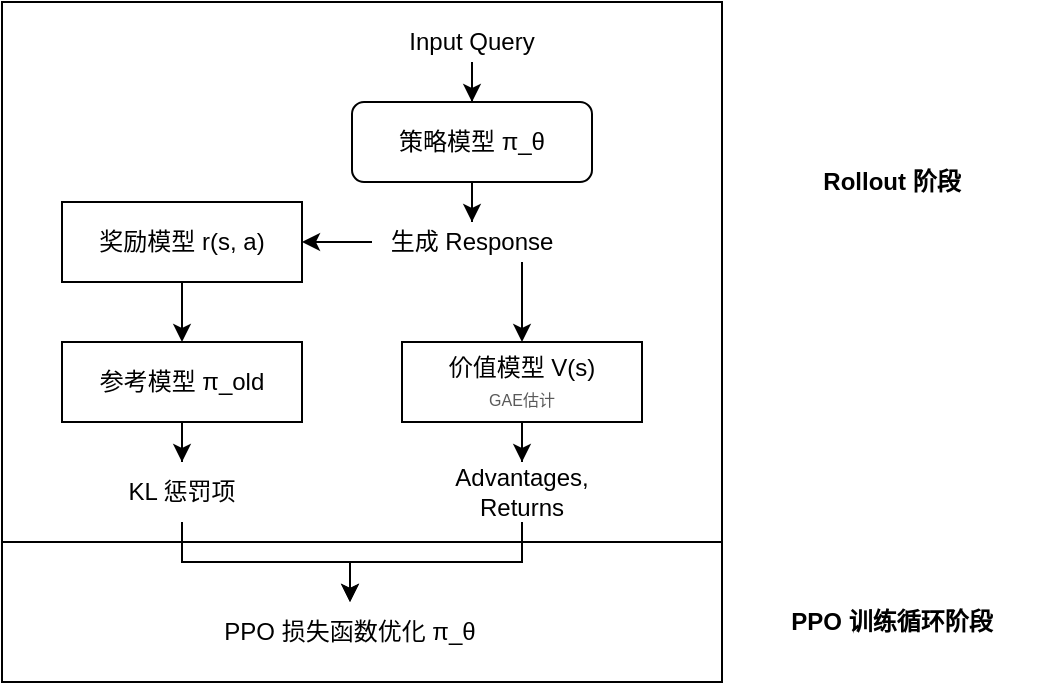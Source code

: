 <mxfile version="28.0.4">
  <diagram name="第 1 页" id="jtfe-ow0oxbnyECBohum">
    <mxGraphModel dx="748" dy="504" grid="1" gridSize="10" guides="1" tooltips="1" connect="1" arrows="1" fold="1" page="1" pageScale="1" pageWidth="827" pageHeight="1169" math="0" shadow="0">
      <root>
        <mxCell id="0" />
        <mxCell id="1" parent="0" />
        <mxCell id="htVH58o4sZKEPFjyskN3-25" value="" style="edgeStyle=orthogonalEdgeStyle;rounded=0;orthogonalLoop=1;jettySize=auto;html=1;" edge="1" parent="1" source="htVH58o4sZKEPFjyskN3-1" target="htVH58o4sZKEPFjyskN3-24">
          <mxGeometry relative="1" as="geometry" />
        </mxCell>
        <mxCell id="htVH58o4sZKEPFjyskN3-1" value="策略模型&amp;nbsp;π_θ" style="rounded=1;whiteSpace=wrap;html=1;" vertex="1" parent="1">
          <mxGeometry x="345" y="320" width="120" height="40" as="geometry" />
        </mxCell>
        <mxCell id="htVH58o4sZKEPFjyskN3-10" value="" style="edgeStyle=orthogonalEdgeStyle;rounded=0;orthogonalLoop=1;jettySize=auto;html=1;" edge="1" parent="1" source="htVH58o4sZKEPFjyskN3-2" target="htVH58o4sZKEPFjyskN3-3">
          <mxGeometry relative="1" as="geometry" />
        </mxCell>
        <mxCell id="htVH58o4sZKEPFjyskN3-2" value="奖励模型 r(s, a)" style="rounded=0;whiteSpace=wrap;html=1;" vertex="1" parent="1">
          <mxGeometry x="200" y="370" width="120" height="40" as="geometry" />
        </mxCell>
        <mxCell id="htVH58o4sZKEPFjyskN3-15" value="" style="edgeStyle=orthogonalEdgeStyle;rounded=0;orthogonalLoop=1;jettySize=auto;html=1;entryX=0.5;entryY=0;entryDx=0;entryDy=0;" edge="1" parent="1" source="htVH58o4sZKEPFjyskN3-3" target="htVH58o4sZKEPFjyskN3-11">
          <mxGeometry relative="1" as="geometry" />
        </mxCell>
        <mxCell id="htVH58o4sZKEPFjyskN3-3" value="参考模型 π_old" style="rounded=0;whiteSpace=wrap;html=1;" vertex="1" parent="1">
          <mxGeometry x="200" y="440" width="120" height="40" as="geometry" />
        </mxCell>
        <mxCell id="htVH58o4sZKEPFjyskN3-16" value="" style="edgeStyle=orthogonalEdgeStyle;rounded=0;orthogonalLoop=1;jettySize=auto;html=1;entryX=0.5;entryY=0;entryDx=0;entryDy=0;" edge="1" parent="1" source="htVH58o4sZKEPFjyskN3-4" target="htVH58o4sZKEPFjyskN3-12">
          <mxGeometry relative="1" as="geometry" />
        </mxCell>
        <mxCell id="htVH58o4sZKEPFjyskN3-4" value="价值模型 V(s)&lt;br&gt;&lt;font style=&quot;font-size: 8px; color: light-dark(rgb(89, 89, 89), rgb(237, 237, 237));&quot;&gt;GAE估计&lt;/font&gt;" style="rounded=0;whiteSpace=wrap;html=1;" vertex="1" parent="1">
          <mxGeometry x="370" y="440" width="120" height="40" as="geometry" />
        </mxCell>
        <mxCell id="htVH58o4sZKEPFjyskN3-7" value="" style="edgeStyle=orthogonalEdgeStyle;rounded=0;orthogonalLoop=1;jettySize=auto;html=1;" edge="1" parent="1" source="htVH58o4sZKEPFjyskN3-5" target="htVH58o4sZKEPFjyskN3-1">
          <mxGeometry relative="1" as="geometry" />
        </mxCell>
        <mxCell id="htVH58o4sZKEPFjyskN3-5" value="Input Query" style="text;whiteSpace=wrap;align=center;verticalAlign=middle;" vertex="1" parent="1">
          <mxGeometry x="355" y="280" width="100" height="20" as="geometry" />
        </mxCell>
        <mxCell id="htVH58o4sZKEPFjyskN3-17" value="" style="edgeStyle=orthogonalEdgeStyle;rounded=0;orthogonalLoop=1;jettySize=auto;html=1;" edge="1" parent="1" source="htVH58o4sZKEPFjyskN3-11" target="htVH58o4sZKEPFjyskN3-13">
          <mxGeometry relative="1" as="geometry" />
        </mxCell>
        <mxCell id="htVH58o4sZKEPFjyskN3-11" value="KL 惩罚项" style="text;whiteSpace=wrap;align=center;verticalAlign=middle;" vertex="1" parent="1">
          <mxGeometry x="210" y="500" width="100" height="30" as="geometry" />
        </mxCell>
        <mxCell id="htVH58o4sZKEPFjyskN3-18" value="" style="edgeStyle=orthogonalEdgeStyle;rounded=0;orthogonalLoop=1;jettySize=auto;html=1;" edge="1" parent="1" source="htVH58o4sZKEPFjyskN3-12" target="htVH58o4sZKEPFjyskN3-13">
          <mxGeometry relative="1" as="geometry" />
        </mxCell>
        <mxCell id="htVH58o4sZKEPFjyskN3-12" value="Advantages, Returns" style="text;whiteSpace=wrap;align=center;verticalAlign=middle;" vertex="1" parent="1">
          <mxGeometry x="380" y="500" width="100" height="30" as="geometry" />
        </mxCell>
        <mxCell id="htVH58o4sZKEPFjyskN3-13" value="PPO 损失函数优化 π_θ" style="text;whiteSpace=wrap;align=center;verticalAlign=middle;" vertex="1" parent="1">
          <mxGeometry x="274" y="570" width="140" height="30" as="geometry" />
        </mxCell>
        <mxCell id="htVH58o4sZKEPFjyskN3-19" value="" style="rounded=0;whiteSpace=wrap;html=1;fillColor=none;" vertex="1" parent="1">
          <mxGeometry x="170" y="270" width="360" height="270" as="geometry" />
        </mxCell>
        <mxCell id="htVH58o4sZKEPFjyskN3-21" value="" style="rounded=0;whiteSpace=wrap;html=1;fillColor=none;" vertex="1" parent="1">
          <mxGeometry x="170" y="540" width="360" height="70" as="geometry" />
        </mxCell>
        <mxCell id="htVH58o4sZKEPFjyskN3-22" value="&lt;strong data-end=&quot;795&quot; data-start=&quot;781&quot;&gt;PPO 训练循环阶段&lt;/strong&gt;" style="text;whiteSpace=wrap;html=1;align=center;verticalAlign=middle;" vertex="1" parent="1">
          <mxGeometry x="540" y="560" width="150" height="40" as="geometry" />
        </mxCell>
        <mxCell id="htVH58o4sZKEPFjyskN3-23" value="&lt;strong data-end=&quot;87&quot; data-start=&quot;73&quot;&gt;Rollout 阶段&lt;/strong&gt;" style="text;whiteSpace=wrap;html=1;align=center;verticalAlign=middle;" vertex="1" parent="1">
          <mxGeometry x="555" y="340" width="120" height="40" as="geometry" />
        </mxCell>
        <mxCell id="htVH58o4sZKEPFjyskN3-29" style="edgeStyle=orthogonalEdgeStyle;rounded=0;orthogonalLoop=1;jettySize=auto;html=1;exitX=0.75;exitY=1;exitDx=0;exitDy=0;entryX=0.5;entryY=0;entryDx=0;entryDy=0;" edge="1" parent="1" source="htVH58o4sZKEPFjyskN3-24" target="htVH58o4sZKEPFjyskN3-4">
          <mxGeometry relative="1" as="geometry" />
        </mxCell>
        <mxCell id="htVH58o4sZKEPFjyskN3-34" value="" style="edgeStyle=orthogonalEdgeStyle;rounded=0;orthogonalLoop=1;jettySize=auto;html=1;" edge="1" parent="1" source="htVH58o4sZKEPFjyskN3-24" target="htVH58o4sZKEPFjyskN3-2">
          <mxGeometry relative="1" as="geometry" />
        </mxCell>
        <mxCell id="htVH58o4sZKEPFjyskN3-24" value="生成 Response" style="text;whiteSpace=wrap;align=center;verticalAlign=middle;" vertex="1" parent="1">
          <mxGeometry x="355" y="380" width="100" height="20" as="geometry" />
        </mxCell>
      </root>
    </mxGraphModel>
  </diagram>
</mxfile>
